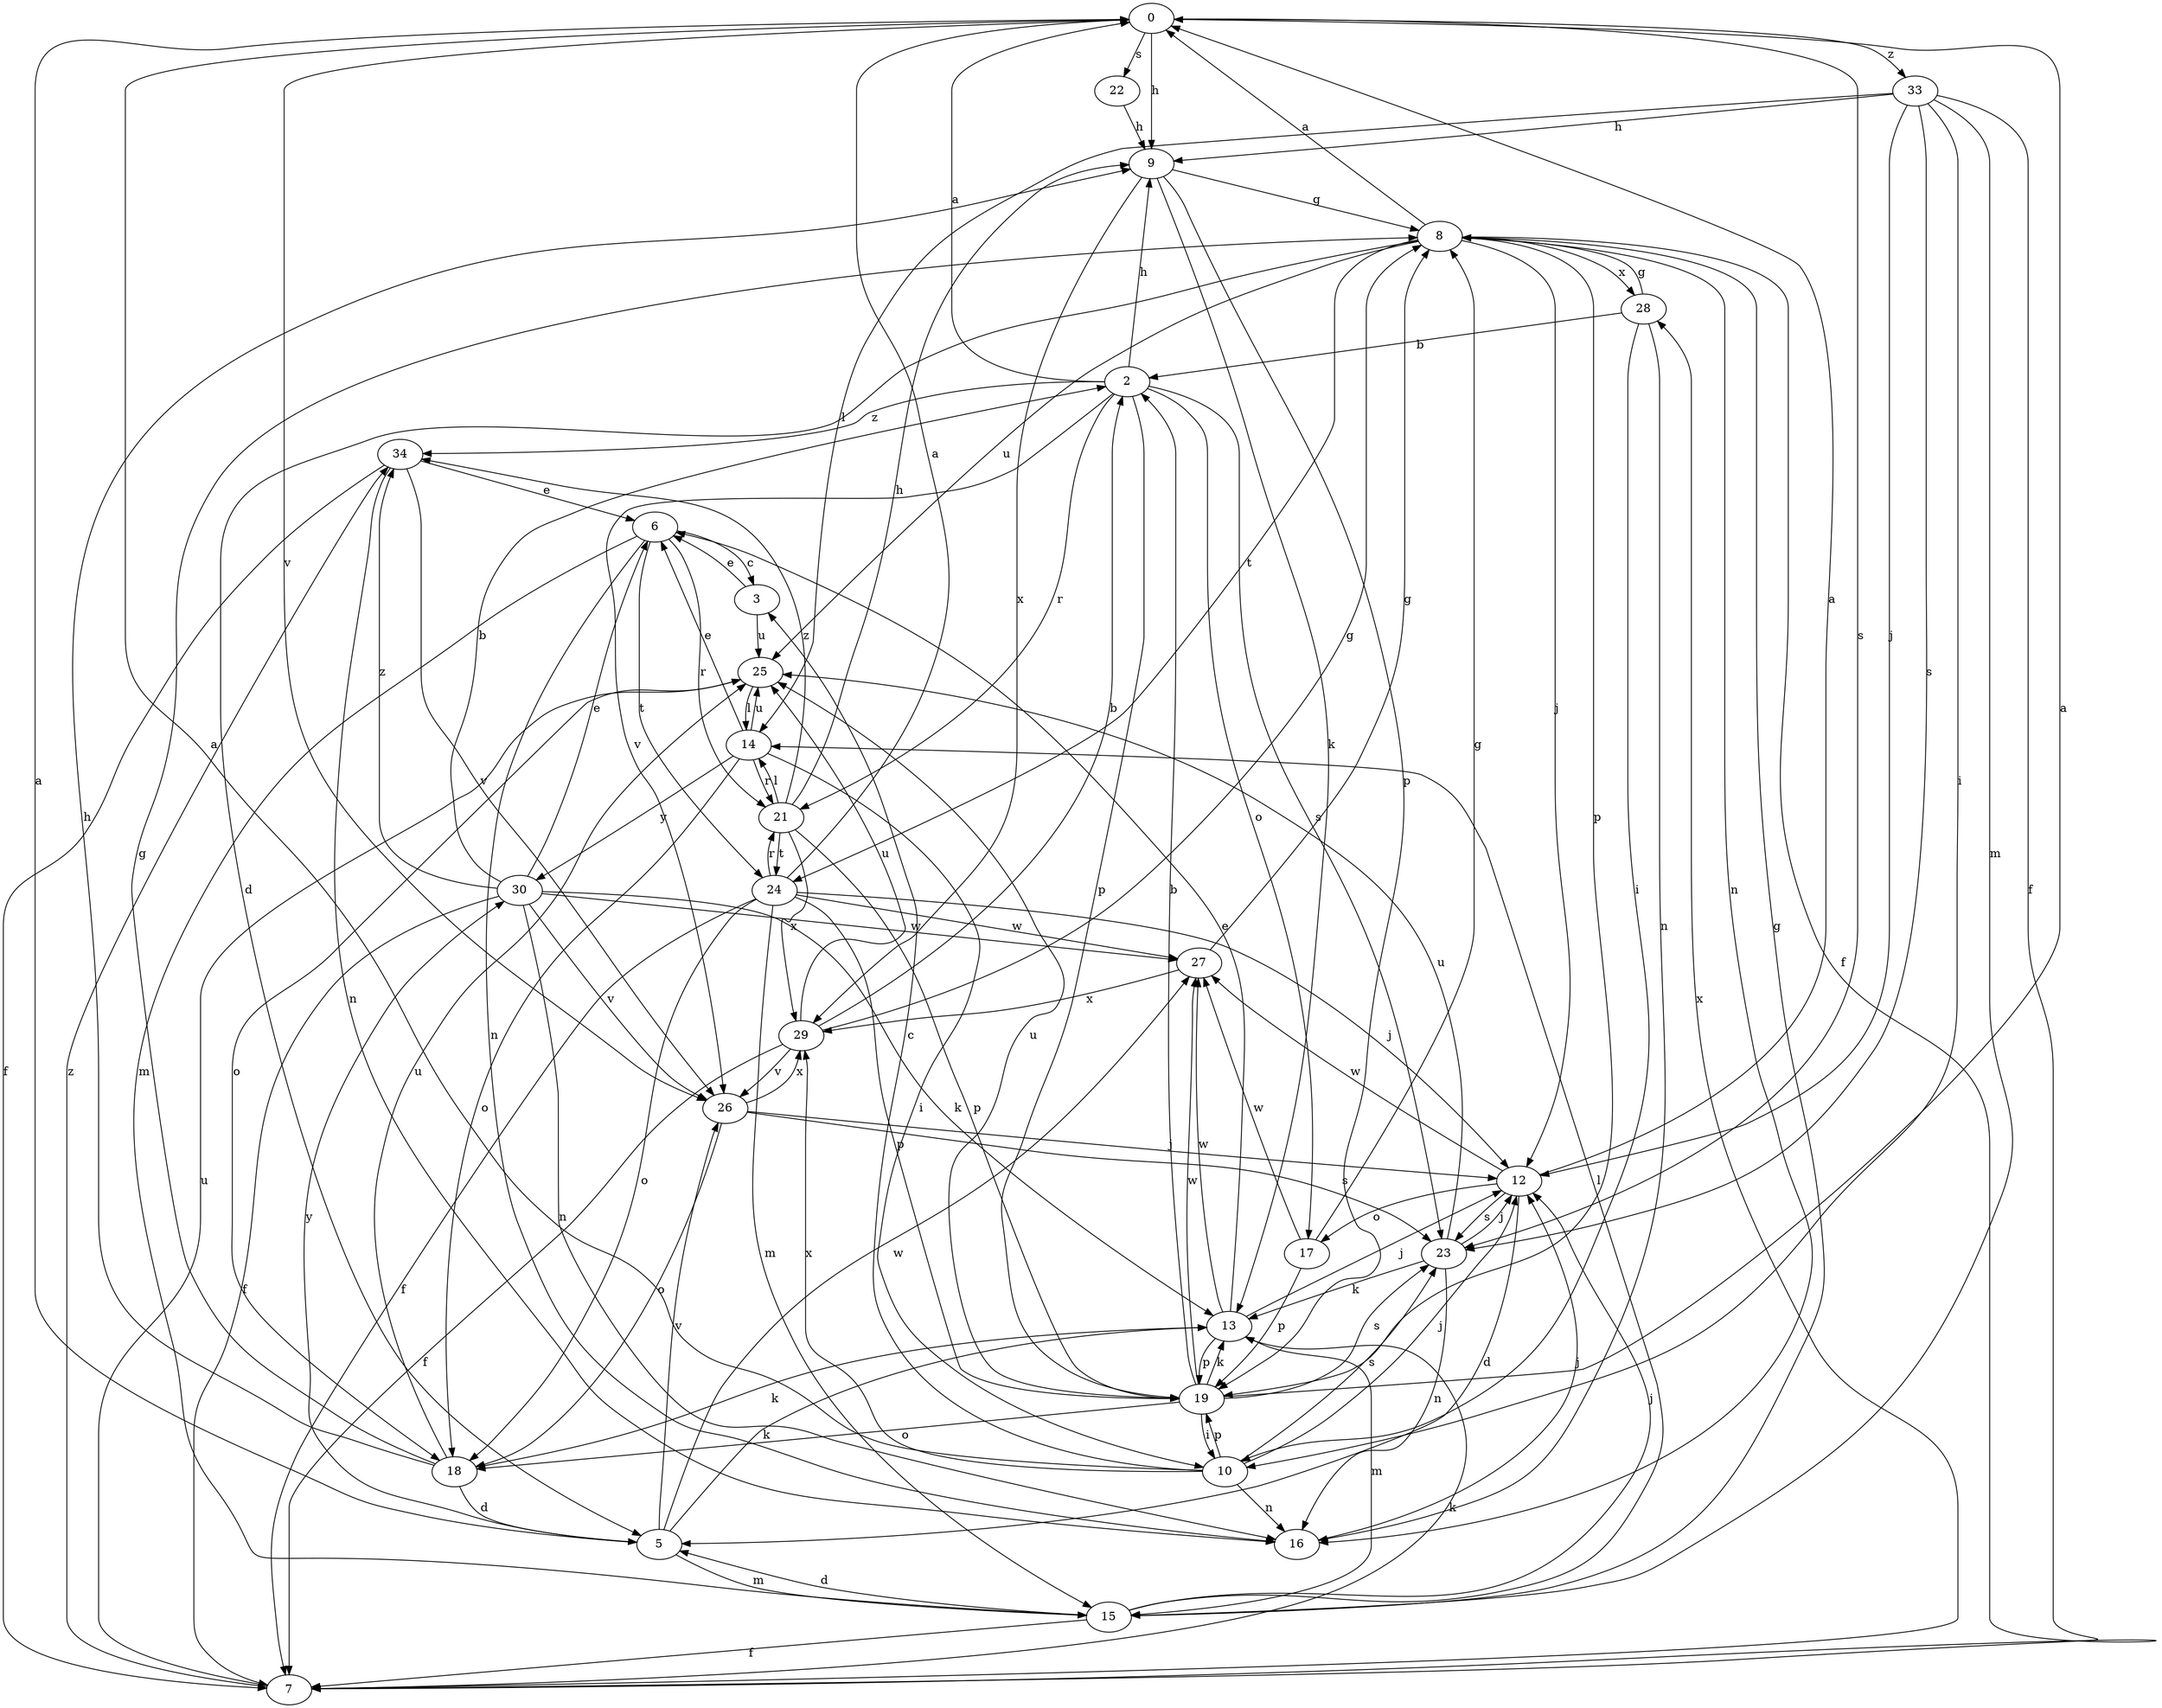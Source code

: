 strict digraph  {
0;
2;
3;
5;
6;
7;
8;
9;
10;
12;
13;
14;
15;
16;
17;
18;
19;
21;
22;
23;
24;
25;
26;
27;
28;
29;
30;
33;
34;
0 -> 9  [label=h];
0 -> 22  [label=s];
0 -> 23  [label=s];
0 -> 26  [label=v];
0 -> 33  [label=z];
2 -> 0  [label=a];
2 -> 9  [label=h];
2 -> 17  [label=o];
2 -> 19  [label=p];
2 -> 21  [label=r];
2 -> 23  [label=s];
2 -> 26  [label=v];
2 -> 34  [label=z];
3 -> 6  [label=e];
3 -> 25  [label=u];
5 -> 0  [label=a];
5 -> 13  [label=k];
5 -> 15  [label=m];
5 -> 26  [label=v];
5 -> 27  [label=w];
5 -> 30  [label=y];
6 -> 3  [label=c];
6 -> 15  [label=m];
6 -> 16  [label=n];
6 -> 21  [label=r];
6 -> 24  [label=t];
7 -> 13  [label=k];
7 -> 25  [label=u];
7 -> 28  [label=x];
7 -> 34  [label=z];
8 -> 0  [label=a];
8 -> 5  [label=d];
8 -> 7  [label=f];
8 -> 12  [label=j];
8 -> 16  [label=n];
8 -> 19  [label=p];
8 -> 24  [label=t];
8 -> 25  [label=u];
8 -> 28  [label=x];
9 -> 8  [label=g];
9 -> 13  [label=k];
9 -> 19  [label=p];
9 -> 29  [label=x];
10 -> 0  [label=a];
10 -> 3  [label=c];
10 -> 12  [label=j];
10 -> 16  [label=n];
10 -> 19  [label=p];
10 -> 23  [label=s];
10 -> 29  [label=x];
12 -> 0  [label=a];
12 -> 5  [label=d];
12 -> 17  [label=o];
12 -> 23  [label=s];
12 -> 27  [label=w];
13 -> 6  [label=e];
13 -> 12  [label=j];
13 -> 15  [label=m];
13 -> 19  [label=p];
13 -> 27  [label=w];
14 -> 6  [label=e];
14 -> 10  [label=i];
14 -> 18  [label=o];
14 -> 21  [label=r];
14 -> 25  [label=u];
14 -> 30  [label=y];
15 -> 5  [label=d];
15 -> 7  [label=f];
15 -> 8  [label=g];
15 -> 12  [label=j];
15 -> 14  [label=l];
16 -> 12  [label=j];
17 -> 8  [label=g];
17 -> 19  [label=p];
17 -> 27  [label=w];
18 -> 5  [label=d];
18 -> 8  [label=g];
18 -> 9  [label=h];
18 -> 13  [label=k];
18 -> 25  [label=u];
19 -> 0  [label=a];
19 -> 2  [label=b];
19 -> 10  [label=i];
19 -> 13  [label=k];
19 -> 18  [label=o];
19 -> 23  [label=s];
19 -> 25  [label=u];
19 -> 27  [label=w];
21 -> 9  [label=h];
21 -> 14  [label=l];
21 -> 19  [label=p];
21 -> 24  [label=t];
21 -> 29  [label=x];
21 -> 34  [label=z];
22 -> 9  [label=h];
23 -> 12  [label=j];
23 -> 13  [label=k];
23 -> 16  [label=n];
23 -> 25  [label=u];
24 -> 0  [label=a];
24 -> 7  [label=f];
24 -> 12  [label=j];
24 -> 15  [label=m];
24 -> 18  [label=o];
24 -> 19  [label=p];
24 -> 21  [label=r];
24 -> 27  [label=w];
25 -> 14  [label=l];
25 -> 18  [label=o];
26 -> 12  [label=j];
26 -> 18  [label=o];
26 -> 23  [label=s];
26 -> 29  [label=x];
27 -> 8  [label=g];
27 -> 29  [label=x];
28 -> 2  [label=b];
28 -> 8  [label=g];
28 -> 10  [label=i];
28 -> 16  [label=n];
29 -> 2  [label=b];
29 -> 7  [label=f];
29 -> 8  [label=g];
29 -> 25  [label=u];
29 -> 26  [label=v];
30 -> 2  [label=b];
30 -> 6  [label=e];
30 -> 7  [label=f];
30 -> 13  [label=k];
30 -> 16  [label=n];
30 -> 26  [label=v];
30 -> 27  [label=w];
30 -> 34  [label=z];
33 -> 7  [label=f];
33 -> 9  [label=h];
33 -> 10  [label=i];
33 -> 12  [label=j];
33 -> 14  [label=l];
33 -> 15  [label=m];
33 -> 23  [label=s];
34 -> 6  [label=e];
34 -> 7  [label=f];
34 -> 16  [label=n];
34 -> 26  [label=v];
}

